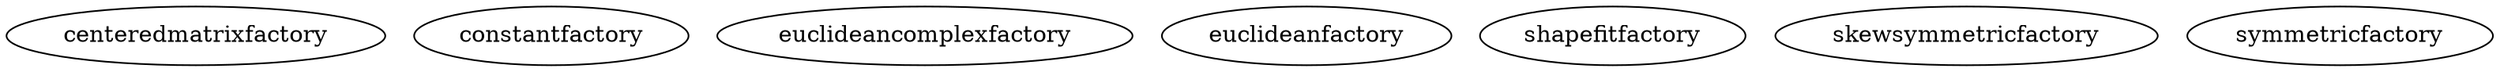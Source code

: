 /* Created by mdot for Matlab */
digraph m2html {

  centeredmatrixfactory [URL="centeredmatrixfactory.html"];
  constantfactory [URL="constantfactory.html"];
  euclideancomplexfactory [URL="euclideancomplexfactory.html"];
  euclideanfactory [URL="euclideanfactory.html"];
  shapefitfactory [URL="shapefitfactory.html"];
  skewsymmetricfactory [URL="skewsymmetricfactory.html"];
  symmetricfactory [URL="symmetricfactory.html"];
}